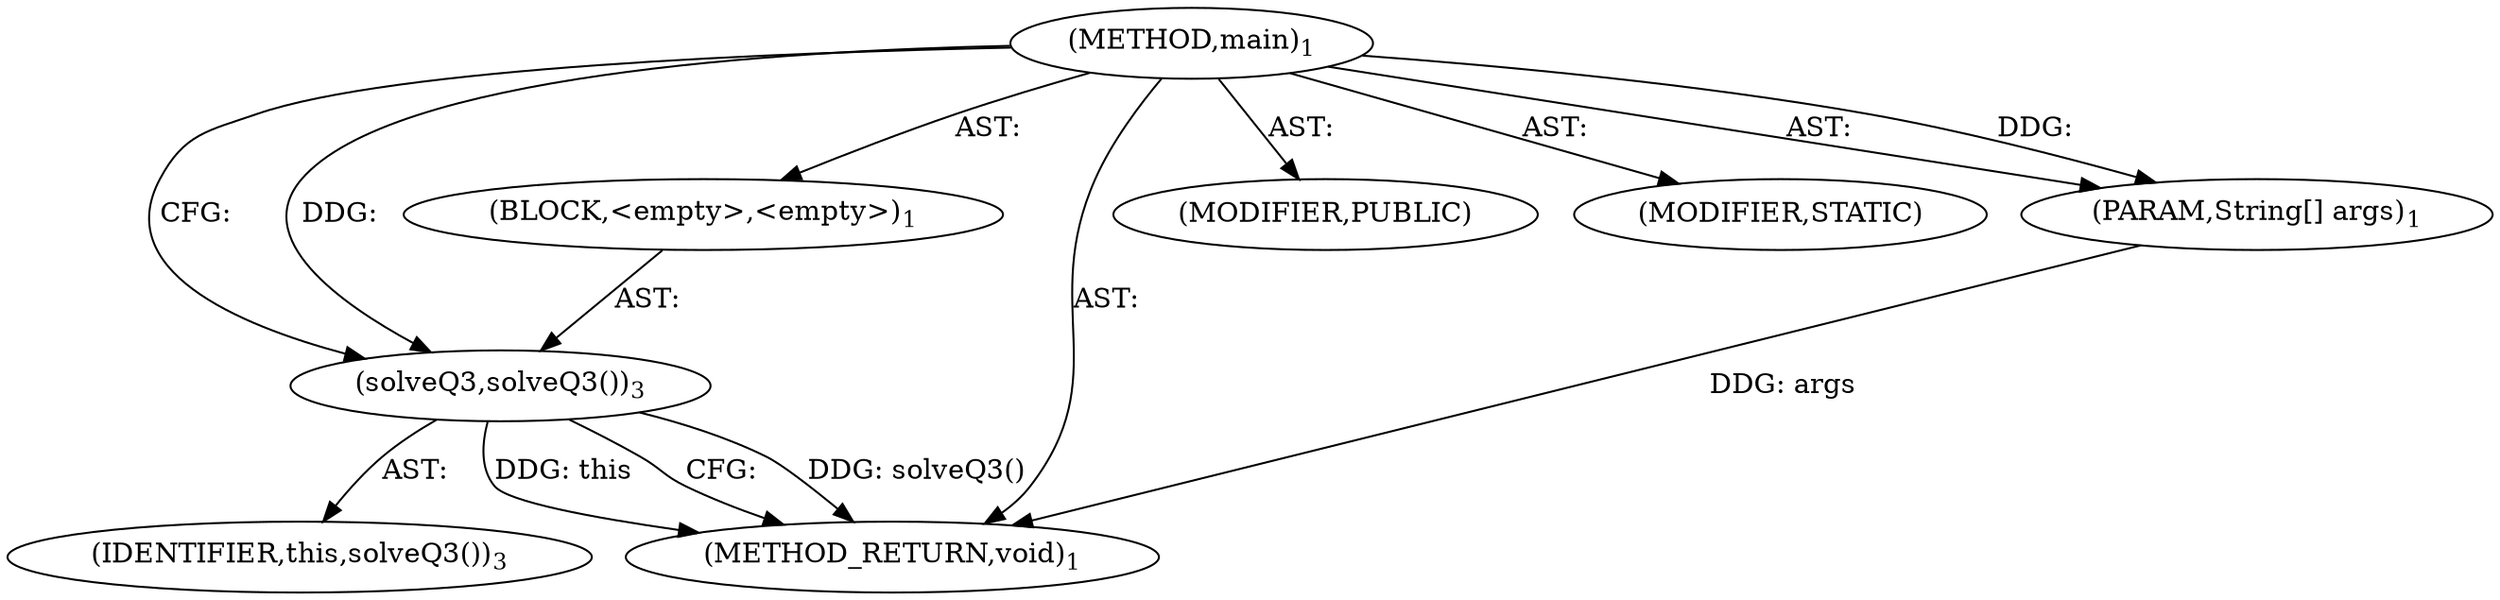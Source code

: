 digraph "main" {  
"17" [label = <(METHOD,main)<SUB>1</SUB>> ]
"18" [label = <(PARAM,String[] args)<SUB>1</SUB>> ]
"19" [label = <(BLOCK,&lt;empty&gt;,&lt;empty&gt;)<SUB>1</SUB>> ]
"20" [label = <(solveQ3,solveQ3())<SUB>3</SUB>> ]
"21" [label = <(IDENTIFIER,this,solveQ3())<SUB>3</SUB>> ]
"22" [label = <(MODIFIER,PUBLIC)> ]
"23" [label = <(MODIFIER,STATIC)> ]
"24" [label = <(METHOD_RETURN,void)<SUB>1</SUB>> ]
  "17" -> "18"  [ label = "AST: "] 
  "17" -> "19"  [ label = "AST: "] 
  "17" -> "22"  [ label = "AST: "] 
  "17" -> "23"  [ label = "AST: "] 
  "17" -> "24"  [ label = "AST: "] 
  "19" -> "20"  [ label = "AST: "] 
  "20" -> "21"  [ label = "AST: "] 
  "20" -> "24"  [ label = "CFG: "] 
  "17" -> "20"  [ label = "CFG: "] 
  "18" -> "24"  [ label = "DDG: args"] 
  "20" -> "24"  [ label = "DDG: solveQ3()"] 
  "20" -> "24"  [ label = "DDG: this"] 
  "17" -> "18"  [ label = "DDG: "] 
  "17" -> "20"  [ label = "DDG: "] 
}
